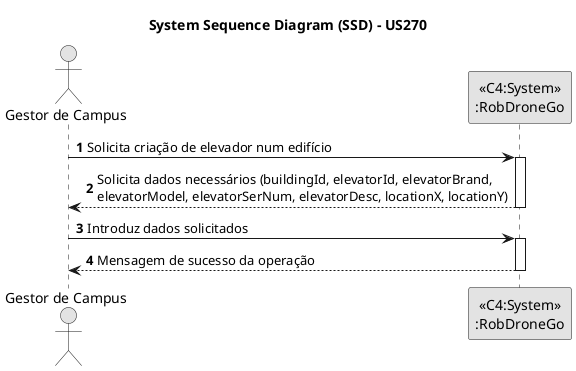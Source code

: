 @startuml
skinparam monochrome true
skinparam packageStyle rectangle
skinparam shadowing false

title System Sequence Diagram (SSD) - US270

autonumber

actor "Gestor de Campus"

"Gestor de Campus" -> "<<C4:System>>\n:RobDroneGo": Solicita criação de elevador num edifício
activate "<<C4:System>>\n:RobDroneGo"
"<<C4:System>>\n:RobDroneGo" --> "Gestor de Campus": Solicita dados necessários (buildingId, elevatorId, elevatorBrand, \nelevatorModel, elevatorSerNum, elevatorDesc, locationX, locationY)
deactivate "<<C4:System>>\n:RobDroneGo"

"Gestor de Campus" -> "<<C4:System>>\n:RobDroneGo": Introduz dados solicitados
activate "<<C4:System>>\n:RobDroneGo"
"Gestor de Campus" <-- "<<C4:System>>\n:RobDroneGo": Mensagem de sucesso da operação
deactivate "<<C4:System>>\n:RobDroneGo"

@enduml